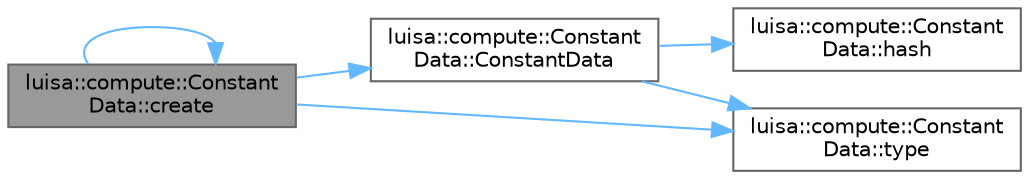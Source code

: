 digraph "luisa::compute::ConstantData::create"
{
 // LATEX_PDF_SIZE
  bgcolor="transparent";
  edge [fontname=Helvetica,fontsize=10,labelfontname=Helvetica,labelfontsize=10];
  node [fontname=Helvetica,fontsize=10,shape=box,height=0.2,width=0.4];
  rankdir="LR";
  Node1 [id="Node000001",label="luisa::compute::Constant\lData::create",height=0.2,width=0.4,color="gray40", fillcolor="grey60", style="filled", fontcolor="black",tooltip=" "];
  Node1 -> Node2 [id="edge6_Node000001_Node000002",color="steelblue1",style="solid",tooltip=" "];
  Node2 [id="Node000002",label="luisa::compute::Constant\lData::ConstantData",height=0.2,width=0.4,color="grey40", fillcolor="white", style="filled",URL="$classluisa_1_1compute_1_1_constant_data.html#a489f241ab46c3df217b911e8c58314ca",tooltip=" "];
  Node2 -> Node3 [id="edge7_Node000002_Node000003",color="steelblue1",style="solid",tooltip=" "];
  Node3 [id="Node000003",label="luisa::compute::Constant\lData::hash",height=0.2,width=0.4,color="grey40", fillcolor="white", style="filled",URL="$classluisa_1_1compute_1_1_constant_data.html#a0a85f8d4be041e7345618846f398dfe0",tooltip=" "];
  Node2 -> Node4 [id="edge8_Node000002_Node000004",color="steelblue1",style="solid",tooltip=" "];
  Node4 [id="Node000004",label="luisa::compute::Constant\lData::type",height=0.2,width=0.4,color="grey40", fillcolor="white", style="filled",URL="$classluisa_1_1compute_1_1_constant_data.html#a1e3a4c22a975e462d3137a9117805e3f",tooltip=" "];
  Node1 -> Node1 [id="edge9_Node000001_Node000001",color="steelblue1",style="solid",tooltip=" "];
  Node1 -> Node4 [id="edge10_Node000001_Node000004",color="steelblue1",style="solid",tooltip=" "];
}
